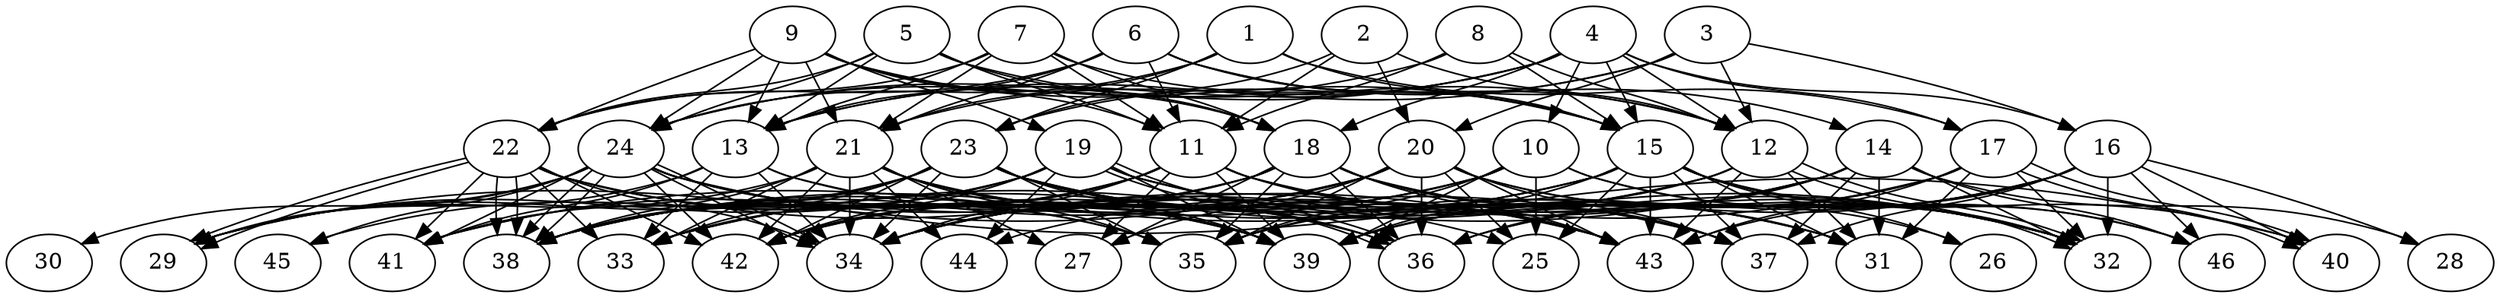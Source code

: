 // DAG (tier=3-complex, mode=data, n=46, ccr=0.532, fat=0.719, density=0.787, regular=0.341, jump=0.294, mindata=4194304, maxdata=33554432)
// DAG automatically generated by daggen at Sun Aug 24 16:33:35 2025
// /home/ermia/Project/Environments/daggen/bin/daggen --dot --ccr 0.532 --fat 0.719 --regular 0.341 --density 0.787 --jump 0.294 --mindata 4194304 --maxdata 33554432 -n 46 
digraph G {
  1 [size="6519190880706928640", alpha="0.16", expect_size="3259595440353464320"]
  1 -> 15 [size ="2249051873476608"]
  1 -> 17 [size ="2249051873476608"]
  1 -> 21 [size ="2249051873476608"]
  1 -> 23 [size ="2249051873476608"]
  1 -> 24 [size ="2249051873476608"]
  2 [size="5553080072738441", alpha="0.07", expect_size="2776540036369220"]
  2 -> 11 [size ="153522297372672"]
  2 -> 12 [size ="153522297372672"]
  2 -> 20 [size ="153522297372672"]
  2 -> 23 [size ="153522297372672"]
  3 [size="15353824079215383805952", alpha="0.08", expect_size="7676912039607691902976"]
  3 -> 12 [size ="4941980496822272"]
  3 -> 13 [size ="4941980496822272"]
  3 -> 16 [size ="4941980496822272"]
  3 -> 20 [size ="4941980496822272"]
  3 -> 23 [size ="4941980496822272"]
  4 [size="48427770696489208", alpha="0.01", expect_size="24213885348244604"]
  4 -> 10 [size ="975731215564800"]
  4 -> 12 [size ="975731215564800"]
  4 -> 13 [size ="975731215564800"]
  4 -> 15 [size ="975731215564800"]
  4 -> 16 [size ="975731215564800"]
  4 -> 17 [size ="975731215564800"]
  4 -> 18 [size ="975731215564800"]
  4 -> 21 [size ="975731215564800"]
  4 -> 24 [size ="975731215564800"]
  5 [size="11110300927856248832", alpha="0.01", expect_size="5555150463928124416"]
  5 -> 11 [size ="5893123158835200"]
  5 -> 12 [size ="5893123158835200"]
  5 -> 13 [size ="5893123158835200"]
  5 -> 18 [size ="5893123158835200"]
  5 -> 22 [size ="5893123158835200"]
  5 -> 24 [size ="5893123158835200"]
  6 [size="4141782581163786764288", alpha="0.19", expect_size="2070891290581893382144"]
  6 -> 11 [size ="2063232571277312"]
  6 -> 12 [size ="2063232571277312"]
  6 -> 13 [size ="2063232571277312"]
  6 -> 14 [size ="2063232571277312"]
  6 -> 15 [size ="2063232571277312"]
  6 -> 21 [size ="2063232571277312"]
  6 -> 22 [size ="2063232571277312"]
  7 [size="17582213817133524992", alpha="0.09", expect_size="8791106908566762496"]
  7 -> 11 [size ="8895944510668800"]
  7 -> 13 [size ="8895944510668800"]
  7 -> 15 [size ="8895944510668800"]
  7 -> 18 [size ="8895944510668800"]
  7 -> 21 [size ="8895944510668800"]
  7 -> 22 [size ="8895944510668800"]
  8 [size="20795786019007889408000", alpha="0.04", expect_size="10397893009503944704000"]
  8 -> 11 [size ="6049788801843200"]
  8 -> 12 [size ="6049788801843200"]
  8 -> 15 [size ="6049788801843200"]
  8 -> 24 [size ="6049788801843200"]
  9 [size="2556444783870946050048", alpha="0.07", expect_size="1278222391935473025024"]
  9 -> 11 [size ="1495710692278272"]
  9 -> 13 [size ="1495710692278272"]
  9 -> 15 [size ="1495710692278272"]
  9 -> 18 [size ="1495710692278272"]
  9 -> 19 [size ="1495710692278272"]
  9 -> 21 [size ="1495710692278272"]
  9 -> 22 [size ="1495710692278272"]
  9 -> 24 [size ="1495710692278272"]
  10 [size="2989488925017760595968", alpha="0.01", expect_size="1494744462508880297984"]
  10 -> 25 [size ="1660177866555392"]
  10 -> 32 [size ="1660177866555392"]
  10 -> 34 [size ="1660177866555392"]
  10 -> 35 [size ="1660177866555392"]
  10 -> 38 [size ="1660177866555392"]
  10 -> 39 [size ="1660177866555392"]
  10 -> 42 [size ="1660177866555392"]
  10 -> 46 [size ="1660177866555392"]
  11 [size="12672048677836238", alpha="0.11", expect_size="6336024338918119"]
  11 -> 27 [size ="1473391961833472"]
  11 -> 31 [size ="1473391961833472"]
  11 -> 32 [size ="1473391961833472"]
  11 -> 33 [size ="1473391961833472"]
  11 -> 34 [size ="1473391961833472"]
  11 -> 38 [size ="1473391961833472"]
  11 -> 39 [size ="1473391961833472"]
  11 -> 42 [size ="1473391961833472"]
  11 -> 43 [size ="1473391961833472"]
  12 [size="18266784499434013065216", alpha="0.11", expect_size="9133392249717006532608"]
  12 -> 31 [size ="5548787040780288"]
  12 -> 32 [size ="5548787040780288"]
  12 -> 32 [size ="5548787040780288"]
  12 -> 33 [size ="5548787040780288"]
  12 -> 34 [size ="5548787040780288"]
  12 -> 35 [size ="5548787040780288"]
  12 -> 43 [size ="5548787040780288"]
  13 [size="11677045064348940288", alpha="0.04", expect_size="5838522532174470144"]
  13 -> 29 [size ="6341578142515200"]
  13 -> 33 [size ="6341578142515200"]
  13 -> 34 [size ="6341578142515200"]
  13 -> 36 [size ="6341578142515200"]
  13 -> 37 [size ="6341578142515200"]
  13 -> 41 [size ="6341578142515200"]
  14 [size="228122427023438118912", alpha="0.01", expect_size="114061213511719059456"]
  14 -> 28 [size ="298677134426112"]
  14 -> 31 [size ="298677134426112"]
  14 -> 32 [size ="298677134426112"]
  14 -> 33 [size ="298677134426112"]
  14 -> 34 [size ="298677134426112"]
  14 -> 36 [size ="298677134426112"]
  14 -> 37 [size ="298677134426112"]
  14 -> 39 [size ="298677134426112"]
  14 -> 44 [size ="298677134426112"]
  14 -> 46 [size ="298677134426112"]
  15 [size="2179856405455841280", alpha="0.10", expect_size="1089928202727920640"]
  15 -> 25 [size ="4977471833243648"]
  15 -> 26 [size ="4977471833243648"]
  15 -> 31 [size ="4977471833243648"]
  15 -> 32 [size ="4977471833243648"]
  15 -> 37 [size ="4977471833243648"]
  15 -> 38 [size ="4977471833243648"]
  15 -> 39 [size ="4977471833243648"]
  15 -> 40 [size ="4977471833243648"]
  15 -> 41 [size ="4977471833243648"]
  15 -> 42 [size ="4977471833243648"]
  15 -> 43 [size ="4977471833243648"]
  15 -> 46 [size ="4977471833243648"]
  16 [size="5544187516355464192", alpha="0.15", expect_size="2772093758177732096"]
  16 -> 28 [size ="2059287702536192"]
  16 -> 32 [size ="2059287702536192"]
  16 -> 35 [size ="2059287702536192"]
  16 -> 36 [size ="2059287702536192"]
  16 -> 37 [size ="2059287702536192"]
  16 -> 39 [size ="2059287702536192"]
  16 -> 40 [size ="2059287702536192"]
  16 -> 43 [size ="2059287702536192"]
  16 -> 46 [size ="2059287702536192"]
  17 [size="12384290813898954752", alpha="0.01", expect_size="6192145406949477376"]
  17 -> 31 [size ="4970935161454592"]
  17 -> 32 [size ="4970935161454592"]
  17 -> 34 [size ="4970935161454592"]
  17 -> 36 [size ="4970935161454592"]
  17 -> 39 [size ="4970935161454592"]
  17 -> 40 [size ="4970935161454592"]
  17 -> 40 [size ="4970935161454592"]
  17 -> 43 [size ="4970935161454592"]
  18 [size="3060223785210076672", alpha="0.12", expect_size="1530111892605038336"]
  18 -> 27 [size ="1344489180364800"]
  18 -> 31 [size ="1344489180364800"]
  18 -> 32 [size ="1344489180364800"]
  18 -> 35 [size ="1344489180364800"]
  18 -> 36 [size ="1344489180364800"]
  18 -> 37 [size ="1344489180364800"]
  18 -> 38 [size ="1344489180364800"]
  18 -> 41 [size ="1344489180364800"]
  18 -> 42 [size ="1344489180364800"]
  18 -> 43 [size ="1344489180364800"]
  19 [size="199126464756534368", alpha="0.10", expect_size="99563232378267184"]
  19 -> 29 [size ="5229466817134592"]
  19 -> 31 [size ="5229466817134592"]
  19 -> 32 [size ="5229466817134592"]
  19 -> 36 [size ="5229466817134592"]
  19 -> 36 [size ="5229466817134592"]
  19 -> 37 [size ="5229466817134592"]
  19 -> 38 [size ="5229466817134592"]
  19 -> 39 [size ="5229466817134592"]
  19 -> 42 [size ="5229466817134592"]
  19 -> 44 [size ="5229466817134592"]
  19 -> 45 [size ="5229466817134592"]
  20 [size="332118244020706176", alpha="0.13", expect_size="166059122010353088"]
  20 -> 25 [size ="6318995095420928"]
  20 -> 26 [size ="6318995095420928"]
  20 -> 27 [size ="6318995095420928"]
  20 -> 29 [size ="6318995095420928"]
  20 -> 32 [size ="6318995095420928"]
  20 -> 34 [size ="6318995095420928"]
  20 -> 35 [size ="6318995095420928"]
  20 -> 36 [size ="6318995095420928"]
  20 -> 37 [size ="6318995095420928"]
  20 -> 38 [size ="6318995095420928"]
  20 -> 42 [size ="6318995095420928"]
  20 -> 43 [size ="6318995095420928"]
  21 [size="59298346620670728", alpha="0.08", expect_size="29649173310335364"]
  21 -> 27 [size ="1459417304268800"]
  21 -> 29 [size ="1459417304268800"]
  21 -> 33 [size ="1459417304268800"]
  21 -> 34 [size ="1459417304268800"]
  21 -> 35 [size ="1459417304268800"]
  21 -> 36 [size ="1459417304268800"]
  21 -> 38 [size ="1459417304268800"]
  21 -> 39 [size ="1459417304268800"]
  21 -> 42 [size ="1459417304268800"]
  21 -> 43 [size ="1459417304268800"]
  21 -> 44 [size ="1459417304268800"]
  22 [size="2480017972660756992", alpha="0.09", expect_size="1240008986330378496"]
  22 -> 29 [size ="5207707036418048"]
  22 -> 29 [size ="5207707036418048"]
  22 -> 33 [size ="5207707036418048"]
  22 -> 34 [size ="5207707036418048"]
  22 -> 35 [size ="5207707036418048"]
  22 -> 38 [size ="5207707036418048"]
  22 -> 38 [size ="5207707036418048"]
  22 -> 39 [size ="5207707036418048"]
  22 -> 41 [size ="5207707036418048"]
  22 -> 42 [size ="5207707036418048"]
  22 -> 43 [size ="5207707036418048"]
  23 [size="15031680496775800", alpha="0.09", expect_size="7515840248387900"]
  23 -> 29 [size ="246518044950528"]
  23 -> 31 [size ="246518044950528"]
  23 -> 32 [size ="246518044950528"]
  23 -> 33 [size ="246518044950528"]
  23 -> 34 [size ="246518044950528"]
  23 -> 35 [size ="246518044950528"]
  23 -> 36 [size ="246518044950528"]
  23 -> 38 [size ="246518044950528"]
  23 -> 39 [size ="246518044950528"]
  23 -> 41 [size ="246518044950528"]
  23 -> 42 [size ="246518044950528"]
  23 -> 43 [size ="246518044950528"]
  24 [size="278559490633107904", alpha="0.10", expect_size="139279745316553952"]
  24 -> 25 [size ="6227237145673728"]
  24 -> 29 [size ="6227237145673728"]
  24 -> 30 [size ="6227237145673728"]
  24 -> 34 [size ="6227237145673728"]
  24 -> 34 [size ="6227237145673728"]
  24 -> 35 [size ="6227237145673728"]
  24 -> 38 [size ="6227237145673728"]
  24 -> 38 [size ="6227237145673728"]
  24 -> 39 [size ="6227237145673728"]
  24 -> 40 [size ="6227237145673728"]
  24 -> 41 [size ="6227237145673728"]
  24 -> 42 [size ="6227237145673728"]
  24 -> 45 [size ="6227237145673728"]
  25 [size="45611062370147160", alpha="0.14", expect_size="22805531185073580"]
  26 [size="18744917664148353024", alpha="0.14", expect_size="9372458832074176512"]
  27 [size="1455430573463548672", alpha="0.00", expect_size="727715286731774336"]
  28 [size="1155497648178267136", alpha="0.12", expect_size="577748824089133568"]
  29 [size="10073144159838892032", alpha="0.10", expect_size="5036572079919446016"]
  30 [size="5045670992763666432", alpha="0.12", expect_size="2522835496381833216"]
  31 [size="5177691659955495936", alpha="0.04", expect_size="2588845829977747968"]
  32 [size="6993292629639168000000", alpha="0.19", expect_size="3496646314819584000000"]
  33 [size="5021603741322295902208", alpha="0.08", expect_size="2510801870661147951104"]
  34 [size="517233681880585792", alpha="0.03", expect_size="258616840940292896"]
  35 [size="2717239784309862912", alpha="0.16", expect_size="1358619892154931456"]
  36 [size="4138614264161250574336", alpha="0.03", expect_size="2069307132080625287168"]
  37 [size="50645765854703056", alpha="0.18", expect_size="25322882927351528"]
  38 [size="270789228833362400", alpha="0.05", expect_size="135394614416681200"]
  39 [size="78606401118502176", alpha="0.19", expect_size="39303200559251088"]
  40 [size="3871239038014828032", alpha="0.03", expect_size="1935619519007414016"]
  41 [size="78429852021723120", alpha="0.07", expect_size="39214926010861560"]
  42 [size="6127361838465155072000", alpha="0.19", expect_size="3063680919232577536000"]
  43 [size="23124103724361792356352", alpha="0.05", expect_size="11562051862180896178176"]
  44 [size="8501335141328390979584", alpha="0.18", expect_size="4250667570664195489792"]
  45 [size="36593949780700336", alpha="0.08", expect_size="18296974890350168"]
  46 [size="4172788197003528192", alpha="0.01", expect_size="2086394098501764096"]
}